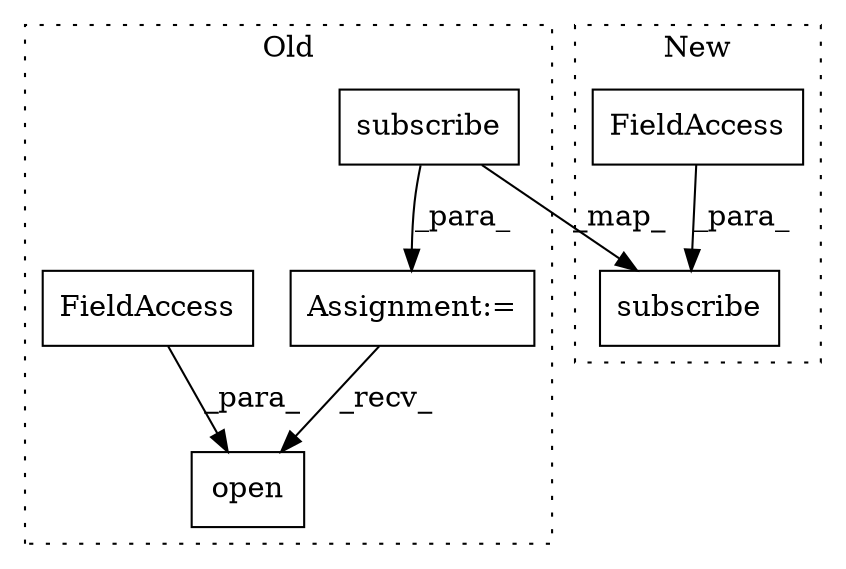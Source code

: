 digraph G {
subgraph cluster0 {
1 [label="subscribe" a="32" s="17985,18012" l="10,1" shape="box"];
4 [label="Assignment:=" a="7" s="17973" l="1" shape="box"];
5 [label="open" a="32" s="19014,19027" l="5,1" shape="box"];
6 [label="FieldAccess" a="22" s="19019" l="8" shape="box"];
label = "Old";
style="dotted";
}
subgraph cluster1 {
2 [label="subscribe" a="32" s="22145,22181" l="10,1" shape="box"];
3 [label="FieldAccess" a="22" s="22173" l="8" shape="box"];
label = "New";
style="dotted";
}
1 -> 4 [label="_para_"];
1 -> 2 [label="_map_"];
3 -> 2 [label="_para_"];
4 -> 5 [label="_recv_"];
6 -> 5 [label="_para_"];
}